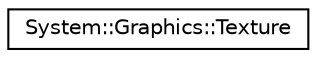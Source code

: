 digraph G
{
  edge [fontname="Helvetica",fontsize="10",labelfontname="Helvetica",labelfontsize="10"];
  node [fontname="Helvetica",fontsize="10",shape=record];
  rankdir="LR";
  Node1 [label="System::Graphics::Texture",height=0.2,width=0.4,color="black", fillcolor="white", style="filled",URL="$class_system_1_1_graphics_1_1_texture.html"];
}
